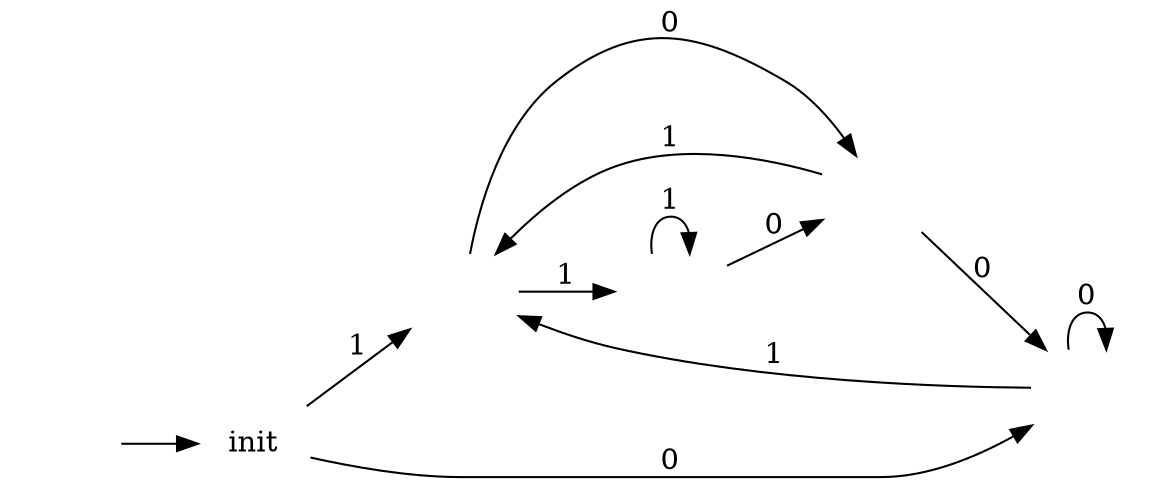 digraph G {
fontsize = 18;
rankdir="LR";node[shape=none];
"#entry#"[shape=none label=""];
"(#(0 0) #(0 1) #(1 0))"[image="00+01+10.png", label=""];
"(#(1 0))"[image="10.png", label=""];
//"(#(1 1))"[image="11.png", label=""];
//"#nil"[image="btm.png", label=""];
"(#(0 0) #(0 1) #(1 0) #(1 1))"[image="00+01+10+11.png", label=""];
"(#(1 0) #(1 1))"[image="10+11.png", label=""];
"#entry#"->"init"

// nil drops
"init"->"(#(1 0) #(1 1))"[label="0"];
// nil drops
"init"->"(#(0 0) #(0 1) #(1 0) #(1 1))"[label="1"];

// nil drops
"(#(1 0) #(1 1))"->"(#(1 0) #(1 1))"[label="0"];
// nil drops
"(#(1 0) #(1 1))"->"(#(0 0) #(0 1) #(1 0) #(1 1))"[label="1"];

// "(#(0 0) #(0 1) #(1 0) #(1 1))"->"(#(1 1)) \/ (#(1 0))"[label="0"];
"(#(0 0) #(0 1) #(1 0) #(1 1))"->"(#(1 0))"[label="0"];
// "(#(0 0) #(0 1) #(1 0) #(1 1))"->"(#(1 1)) \/ (#(0 0) #(0 1) #(1 0))"[label="1"];
"(#(0 0) #(0 1) #(1 0) #(1 1))"->"(#(0 0) #(0 1) #(1 0))"[label="1"];

// nil drops
"(#(1 0))"->"(#(1 0) #(1 1))"[label="0"];
// nil drops
"(#(1 0))"->"(#(0 0) #(0 1) #(1 0) #(1 1))"[label="1"];

// "(#(0 0) #(0 1) #(1 0))"->"(#(1 1)) \/ (#(1 0))"[label="0"];
"(#(0 0) #(0 1) #(1 0))"->"(#(1 0))"[label="0"];
// "(#(0 0) #(0 1) #(1 0))"->"(#(1 1)) \/ (#(0 0) #(0 1) #(1 0))"[label="1"];
"(#(0 0) #(0 1) #(1 0))"->"(#(0 0) #(0 1) #(1 0))"[label="1"];

}
